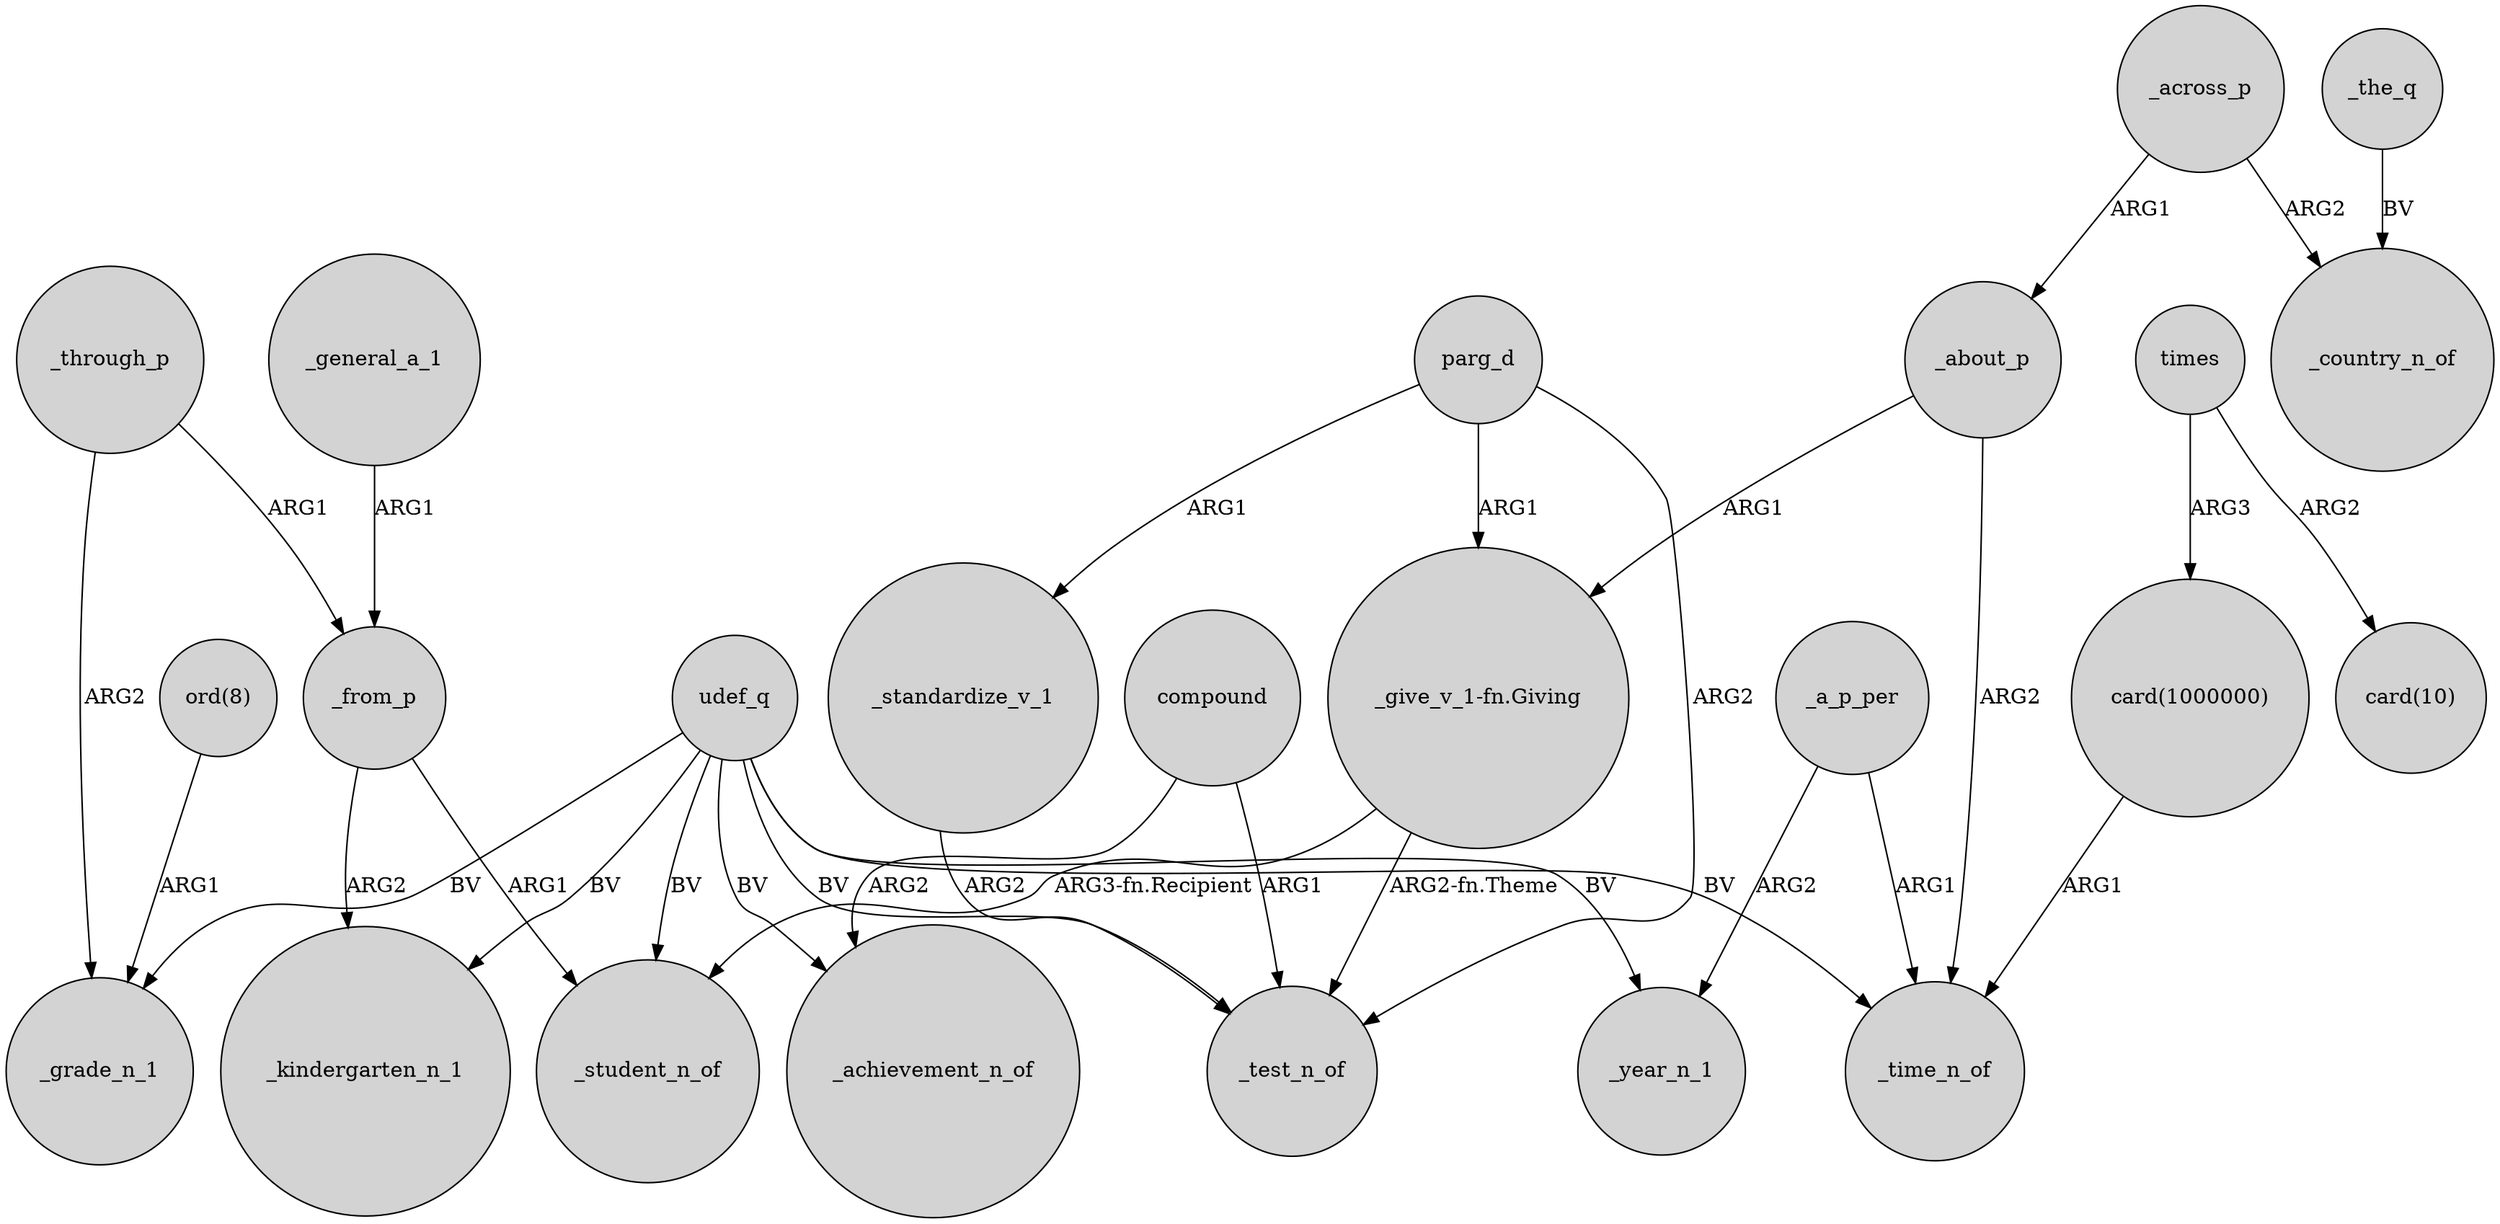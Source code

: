 digraph {
	node [shape=circle style=filled]
	udef_q -> _grade_n_1 [label=BV]
	_across_p -> _country_n_of [label=ARG2]
	"card(1000000)" -> _time_n_of [label=ARG1]
	_standardize_v_1 -> _test_n_of [label=ARG2]
	_a_p_per -> _year_n_1 [label=ARG2]
	_about_p -> _time_n_of [label=ARG2]
	"_give_v_1-fn.Giving" -> _student_n_of [label="ARG3-fn.Recipient"]
	udef_q -> _student_n_of [label=BV]
	udef_q -> _test_n_of [label=BV]
	_about_p -> "_give_v_1-fn.Giving" [label=ARG1]
	_a_p_per -> _time_n_of [label=ARG1]
	_through_p -> _grade_n_1 [label=ARG2]
	_the_q -> _country_n_of [label=BV]
	_across_p -> _about_p [label=ARG1]
	parg_d -> _test_n_of [label=ARG2]
	"_give_v_1-fn.Giving" -> _test_n_of [label="ARG2-fn.Theme"]
	times -> "card(1000000)" [label=ARG3]
	udef_q -> _time_n_of [label=BV]
	times -> "card(10)" [label=ARG2]
	"ord(8)" -> _grade_n_1 [label=ARG1]
	_general_a_1 -> _from_p [label=ARG1]
	parg_d -> _standardize_v_1 [label=ARG1]
	compound -> _test_n_of [label=ARG1]
	_from_p -> _student_n_of [label=ARG1]
	_through_p -> _from_p [label=ARG1]
	compound -> _achievement_n_of [label=ARG2]
	udef_q -> _year_n_1 [label=BV]
	_from_p -> _kindergarten_n_1 [label=ARG2]
	udef_q -> _achievement_n_of [label=BV]
	udef_q -> _kindergarten_n_1 [label=BV]
	parg_d -> "_give_v_1-fn.Giving" [label=ARG1]
}
